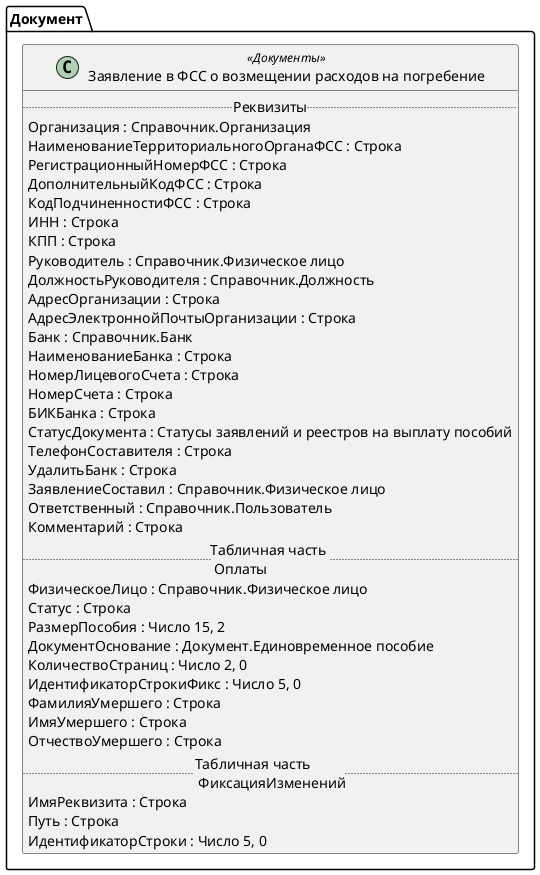 ﻿@startuml ЗаявлениеВФССОВозмещенииРасходовНаПогребение
'!include templates.wsd
'..\include templates.wsd
class Документ.ЗаявлениеВФССОВозмещенииРасходовНаПогребение as "Заявление в ФСС о возмещении расходов на погребение" <<Документы>>
{
..Реквизиты..
Организация : Справочник.Организация
НаименованиеТерриториальногоОрганаФСС : Строка
РегистрационныйНомерФСС : Строка
ДополнительныйКодФСС : Строка
КодПодчиненностиФСС : Строка
ИНН : Строка
КПП : Строка
Руководитель : Справочник.Физическое лицо
ДолжностьРуководителя : Справочник.Должность
АдресОрганизации : Строка
АдресЭлектроннойПочтыОрганизации : Строка
Банк : Справочник.Банк
НаименованиеБанка : Строка
НомерЛицевогоСчета : Строка
НомерСчета : Строка
БИКБанка : Строка
СтатусДокумента : Статусы заявлений и реестров на выплату пособий
ТелефонСоставителя : Строка
УдалитьБанк : Строка
ЗаявлениеСоставил : Справочник.Физическое лицо
Ответственный : Справочник.Пользователь
Комментарий : Строка
..Табличная часть \n Оплаты..
ФизическоеЛицо : Справочник.Физическое лицо
Статус : Строка
РазмерПособия : Число 15, 2
ДокументОснование : Документ.Единовременное пособие
КоличествоСтраниц : Число 2, 0
ИдентификаторСтрокиФикс : Число 5, 0
ФамилияУмершего : Строка
ИмяУмершего : Строка
ОтчествоУмершего : Строка
..Табличная часть \n ФиксацияИзменений..
ИмяРеквизита : Строка
Путь : Строка
ИдентификаторСтроки : Число 5, 0
}
@enduml
